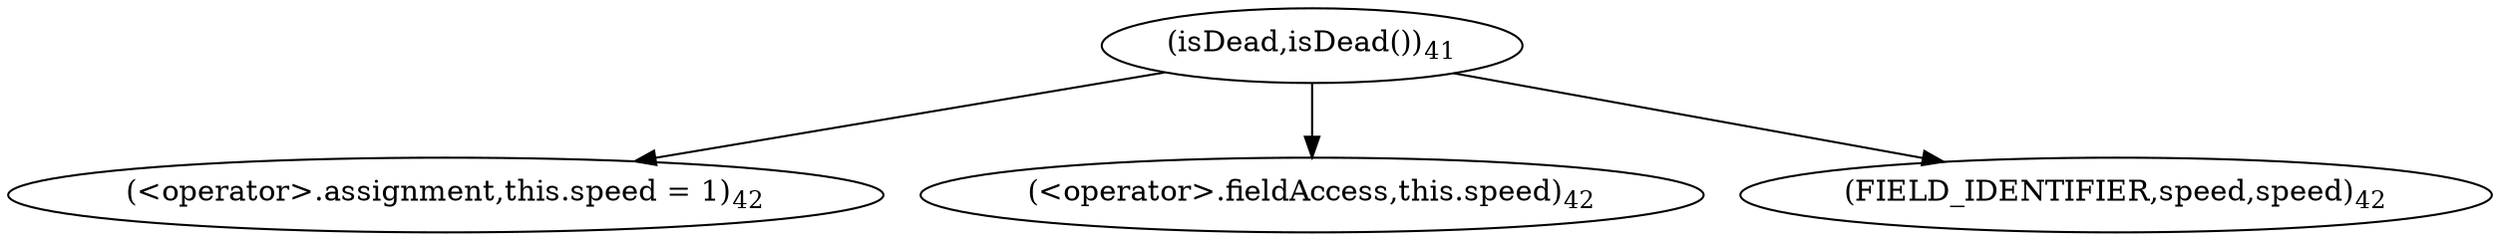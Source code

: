 digraph "draw" {  
"106" [label = <(isDead,isDead())<SUB>41</SUB>> ]
"108" [label = <(&lt;operator&gt;.assignment,this.speed = 1)<SUB>42</SUB>> ]
"109" [label = <(&lt;operator&gt;.fieldAccess,this.speed)<SUB>42</SUB>> ]
"111" [label = <(FIELD_IDENTIFIER,speed,speed)<SUB>42</SUB>> ]
  "106" -> "108" 
  "106" -> "111" 
  "106" -> "109" 
}
